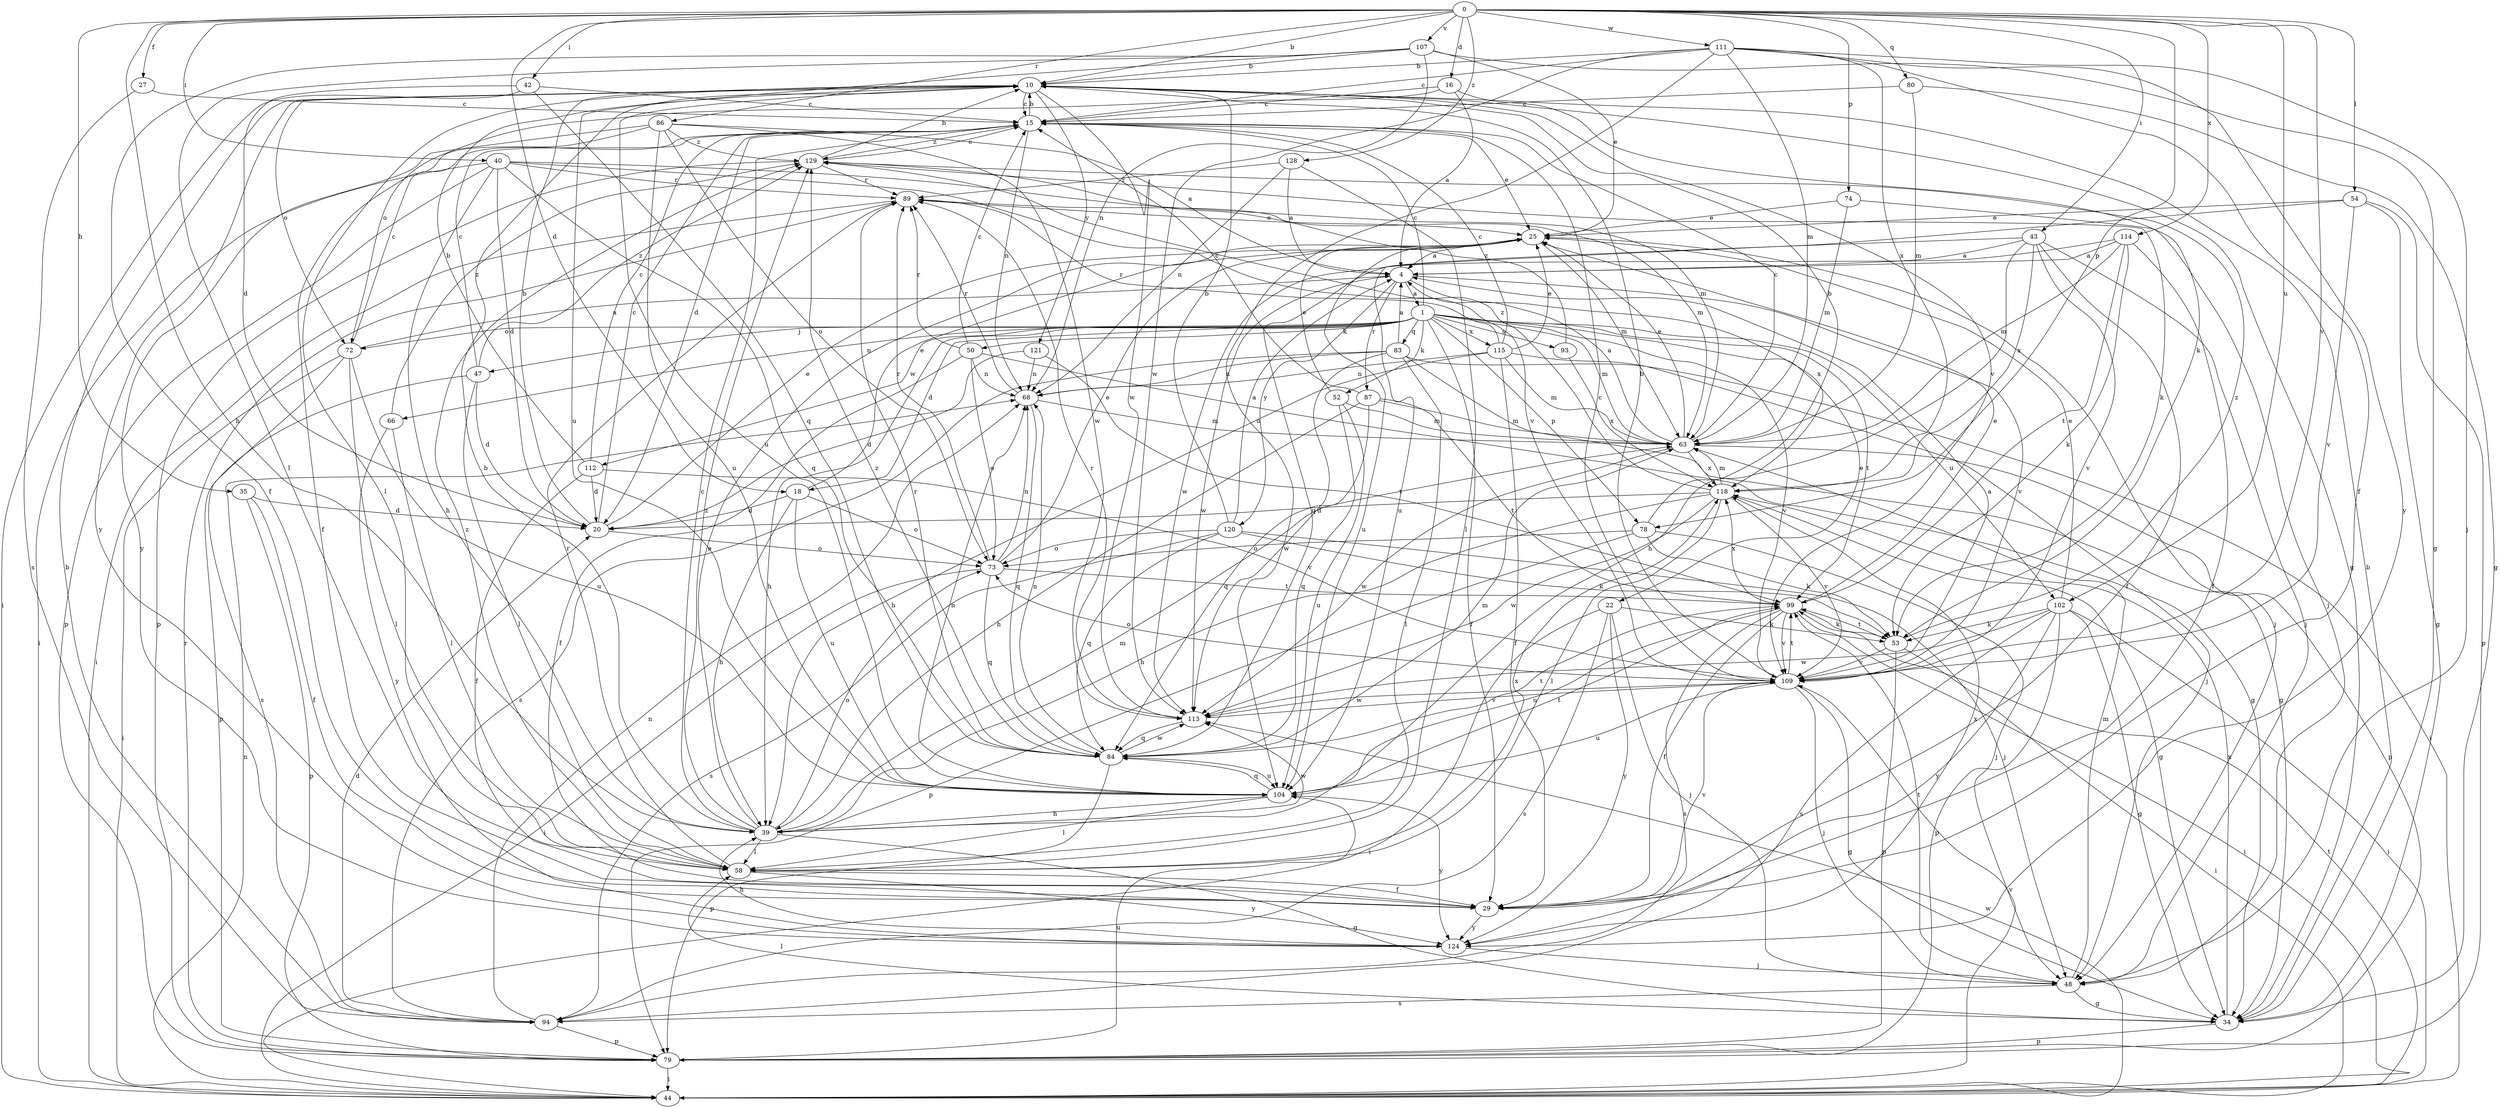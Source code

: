 strict digraph  {
0;
1;
4;
10;
15;
16;
18;
20;
22;
25;
27;
29;
34;
35;
39;
40;
42;
43;
44;
47;
48;
50;
52;
53;
54;
58;
63;
66;
68;
72;
73;
74;
78;
79;
80;
83;
84;
86;
87;
89;
93;
94;
99;
102;
104;
107;
109;
111;
112;
113;
114;
115;
118;
120;
121;
124;
128;
129;
0 -> 10  [label=b];
0 -> 16  [label=d];
0 -> 18  [label=d];
0 -> 27  [label=f];
0 -> 35  [label=h];
0 -> 39  [label=h];
0 -> 40  [label=i];
0 -> 42  [label=i];
0 -> 43  [label=i];
0 -> 54  [label=l];
0 -> 74  [label=p];
0 -> 78  [label=p];
0 -> 80  [label=q];
0 -> 86  [label=r];
0 -> 102  [label=u];
0 -> 107  [label=v];
0 -> 109  [label=v];
0 -> 111  [label=w];
0 -> 114  [label=x];
0 -> 128  [label=z];
1 -> 15  [label=c];
1 -> 18  [label=d];
1 -> 22  [label=e];
1 -> 29  [label=f];
1 -> 39  [label=h];
1 -> 47  [label=j];
1 -> 50  [label=k];
1 -> 52  [label=k];
1 -> 63  [label=m];
1 -> 66  [label=n];
1 -> 72  [label=o];
1 -> 78  [label=p];
1 -> 83  [label=q];
1 -> 93  [label=s];
1 -> 99  [label=t];
1 -> 102  [label=u];
1 -> 109  [label=v];
1 -> 112  [label=w];
1 -> 115  [label=x];
4 -> 1  [label=a];
4 -> 87  [label=r];
4 -> 109  [label=v];
4 -> 113  [label=w];
4 -> 118  [label=x];
4 -> 120  [label=y];
10 -> 15  [label=c];
10 -> 34  [label=g];
10 -> 58  [label=l];
10 -> 72  [label=o];
10 -> 104  [label=u];
10 -> 109  [label=v];
10 -> 113  [label=w];
10 -> 121  [label=y];
10 -> 124  [label=y];
15 -> 10  [label=b];
15 -> 20  [label=d];
15 -> 25  [label=e];
15 -> 68  [label=n];
15 -> 129  [label=z];
16 -> 4  [label=a];
16 -> 15  [label=c];
16 -> 53  [label=k];
16 -> 72  [label=o];
18 -> 20  [label=d];
18 -> 25  [label=e];
18 -> 39  [label=h];
18 -> 73  [label=o];
18 -> 104  [label=u];
20 -> 10  [label=b];
20 -> 15  [label=c];
20 -> 25  [label=e];
20 -> 73  [label=o];
22 -> 44  [label=i];
22 -> 48  [label=j];
22 -> 53  [label=k];
22 -> 94  [label=s];
22 -> 124  [label=y];
25 -> 4  [label=a];
25 -> 48  [label=j];
25 -> 63  [label=m];
25 -> 104  [label=u];
27 -> 15  [label=c];
27 -> 94  [label=s];
29 -> 109  [label=v];
29 -> 124  [label=y];
34 -> 10  [label=b];
34 -> 58  [label=l];
34 -> 79  [label=p];
34 -> 118  [label=x];
35 -> 20  [label=d];
35 -> 29  [label=f];
35 -> 79  [label=p];
39 -> 10  [label=b];
39 -> 15  [label=c];
39 -> 25  [label=e];
39 -> 34  [label=g];
39 -> 58  [label=l];
39 -> 63  [label=m];
39 -> 73  [label=o];
39 -> 113  [label=w];
39 -> 129  [label=z];
40 -> 20  [label=d];
40 -> 39  [label=h];
40 -> 44  [label=i];
40 -> 63  [label=m];
40 -> 79  [label=p];
40 -> 84  [label=q];
40 -> 89  [label=r];
40 -> 109  [label=v];
42 -> 15  [label=c];
42 -> 20  [label=d];
42 -> 44  [label=i];
42 -> 84  [label=q];
43 -> 4  [label=a];
43 -> 29  [label=f];
43 -> 39  [label=h];
43 -> 48  [label=j];
43 -> 84  [label=q];
43 -> 109  [label=v];
43 -> 118  [label=x];
44 -> 68  [label=n];
44 -> 99  [label=t];
44 -> 109  [label=v];
44 -> 113  [label=w];
47 -> 15  [label=c];
47 -> 20  [label=d];
47 -> 58  [label=l];
47 -> 79  [label=p];
47 -> 129  [label=z];
48 -> 34  [label=g];
48 -> 63  [label=m];
48 -> 94  [label=s];
48 -> 99  [label=t];
50 -> 15  [label=c];
50 -> 29  [label=f];
50 -> 34  [label=g];
50 -> 68  [label=n];
50 -> 73  [label=o];
50 -> 89  [label=r];
52 -> 25  [label=e];
52 -> 63  [label=m];
52 -> 84  [label=q];
52 -> 104  [label=u];
53 -> 44  [label=i];
53 -> 79  [label=p];
53 -> 99  [label=t];
53 -> 109  [label=v];
53 -> 129  [label=z];
54 -> 25  [label=e];
54 -> 34  [label=g];
54 -> 79  [label=p];
54 -> 104  [label=u];
54 -> 109  [label=v];
58 -> 29  [label=f];
58 -> 89  [label=r];
58 -> 118  [label=x];
58 -> 124  [label=y];
58 -> 129  [label=z];
63 -> 4  [label=a];
63 -> 15  [label=c];
63 -> 25  [label=e];
63 -> 79  [label=p];
63 -> 113  [label=w];
63 -> 118  [label=x];
66 -> 58  [label=l];
66 -> 124  [label=y];
66 -> 129  [label=z];
68 -> 63  [label=m];
68 -> 84  [label=q];
68 -> 89  [label=r];
72 -> 4  [label=a];
72 -> 15  [label=c];
72 -> 44  [label=i];
72 -> 58  [label=l];
72 -> 94  [label=s];
72 -> 104  [label=u];
73 -> 25  [label=e];
73 -> 44  [label=i];
73 -> 68  [label=n];
73 -> 84  [label=q];
73 -> 89  [label=r];
73 -> 99  [label=t];
74 -> 25  [label=e];
74 -> 48  [label=j];
74 -> 63  [label=m];
78 -> 10  [label=b];
78 -> 48  [label=j];
78 -> 53  [label=k];
78 -> 73  [label=o];
78 -> 79  [label=p];
79 -> 44  [label=i];
79 -> 89  [label=r];
79 -> 104  [label=u];
80 -> 15  [label=c];
80 -> 34  [label=g];
80 -> 63  [label=m];
83 -> 4  [label=a];
83 -> 34  [label=g];
83 -> 44  [label=i];
83 -> 58  [label=l];
83 -> 68  [label=n];
83 -> 94  [label=s];
83 -> 113  [label=w];
84 -> 63  [label=m];
84 -> 68  [label=n];
84 -> 79  [label=p];
84 -> 89  [label=r];
84 -> 99  [label=t];
84 -> 104  [label=u];
84 -> 113  [label=w];
84 -> 129  [label=z];
86 -> 4  [label=a];
86 -> 29  [label=f];
86 -> 73  [label=o];
86 -> 104  [label=u];
86 -> 113  [label=w];
86 -> 124  [label=y];
86 -> 129  [label=z];
87 -> 15  [label=c];
87 -> 39  [label=h];
87 -> 63  [label=m];
87 -> 84  [label=q];
87 -> 99  [label=t];
89 -> 25  [label=e];
89 -> 44  [label=i];
89 -> 63  [label=m];
93 -> 118  [label=x];
93 -> 129  [label=z];
94 -> 10  [label=b];
94 -> 20  [label=d];
94 -> 68  [label=n];
94 -> 79  [label=p];
99 -> 25  [label=e];
99 -> 29  [label=f];
99 -> 44  [label=i];
99 -> 53  [label=k];
99 -> 94  [label=s];
99 -> 104  [label=u];
99 -> 109  [label=v];
99 -> 118  [label=x];
102 -> 25  [label=e];
102 -> 34  [label=g];
102 -> 44  [label=i];
102 -> 53  [label=k];
102 -> 79  [label=p];
102 -> 94  [label=s];
102 -> 113  [label=w];
102 -> 124  [label=y];
104 -> 39  [label=h];
104 -> 58  [label=l];
104 -> 68  [label=n];
104 -> 84  [label=q];
104 -> 99  [label=t];
104 -> 124  [label=y];
107 -> 10  [label=b];
107 -> 25  [label=e];
107 -> 29  [label=f];
107 -> 34  [label=g];
107 -> 58  [label=l];
107 -> 68  [label=n];
107 -> 104  [label=u];
109 -> 4  [label=a];
109 -> 10  [label=b];
109 -> 15  [label=c];
109 -> 34  [label=g];
109 -> 48  [label=j];
109 -> 73  [label=o];
109 -> 99  [label=t];
109 -> 104  [label=u];
109 -> 113  [label=w];
111 -> 10  [label=b];
111 -> 15  [label=c];
111 -> 29  [label=f];
111 -> 48  [label=j];
111 -> 63  [label=m];
111 -> 104  [label=u];
111 -> 113  [label=w];
111 -> 118  [label=x];
111 -> 124  [label=y];
112 -> 10  [label=b];
112 -> 15  [label=c];
112 -> 20  [label=d];
112 -> 29  [label=f];
112 -> 109  [label=v];
113 -> 84  [label=q];
113 -> 89  [label=r];
113 -> 109  [label=v];
114 -> 4  [label=a];
114 -> 29  [label=f];
114 -> 53  [label=k];
114 -> 63  [label=m];
114 -> 99  [label=t];
114 -> 113  [label=w];
115 -> 15  [label=c];
115 -> 25  [label=e];
115 -> 29  [label=f];
115 -> 39  [label=h];
115 -> 48  [label=j];
115 -> 63  [label=m];
115 -> 68  [label=n];
115 -> 89  [label=r];
118 -> 20  [label=d];
118 -> 34  [label=g];
118 -> 39  [label=h];
118 -> 58  [label=l];
118 -> 63  [label=m];
118 -> 109  [label=v];
118 -> 113  [label=w];
118 -> 129  [label=z];
120 -> 4  [label=a];
120 -> 10  [label=b];
120 -> 48  [label=j];
120 -> 53  [label=k];
120 -> 73  [label=o];
120 -> 84  [label=q];
120 -> 94  [label=s];
121 -> 20  [label=d];
121 -> 68  [label=n];
121 -> 99  [label=t];
124 -> 39  [label=h];
124 -> 48  [label=j];
124 -> 118  [label=x];
128 -> 4  [label=a];
128 -> 58  [label=l];
128 -> 68  [label=n];
128 -> 89  [label=r];
129 -> 10  [label=b];
129 -> 15  [label=c];
129 -> 53  [label=k];
129 -> 79  [label=p];
129 -> 89  [label=r];
}
